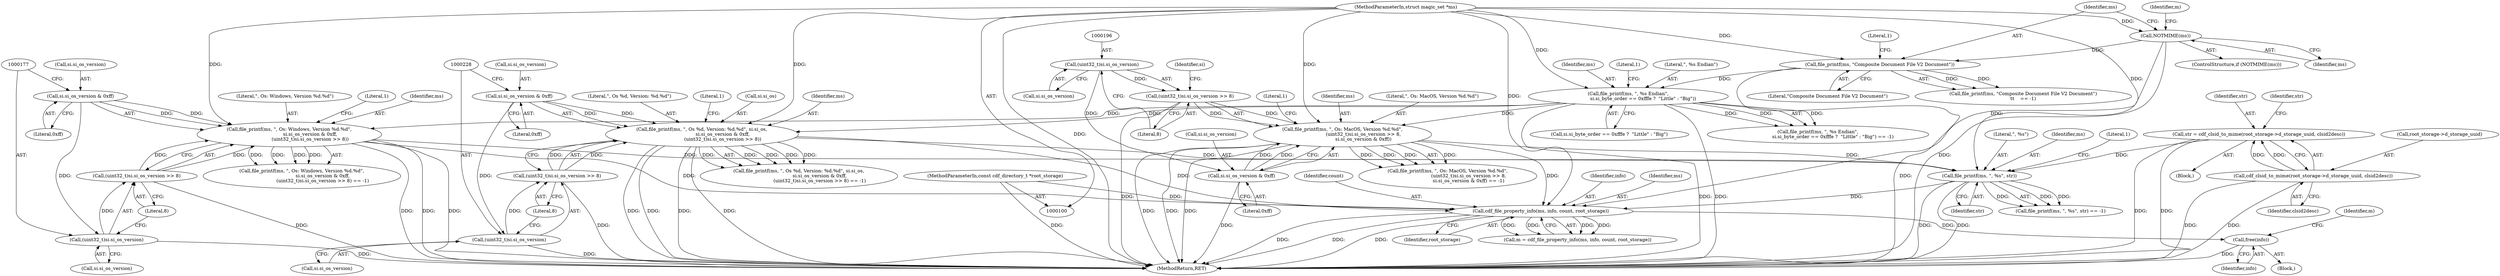 digraph "0_file_6d209c1c489457397a5763bca4b28e43aac90391_1@API" {
"1000269" [label="(Call,free(info))"];
"1000264" [label="(Call,cdf_file_property_info(ms, info, count, root_storage))"];
"1000167" [label="(Call,file_printf(ms, \", Os: Windows, Version %d.%d\",\n                            si.si_os_version & 0xff,\n                            (uint32_t)si.si_os_version >> 8))"];
"1000143" [label="(Call,file_printf(ms, \", %s Endian\",\n                    si.si_byte_order == 0xfffe ?  \"Little\" : \"Big\"))"];
"1000133" [label="(Call,file_printf(ms, \"Composite Document File V2 Document\"))"];
"1000127" [label="(Call,NOTMIME(ms))"];
"1000101" [label="(MethodParameterIn,struct magic_set *ms)"];
"1000170" [label="(Call,si.si_os_version & 0xff)"];
"1000175" [label="(Call,(uint32_t)si.si_os_version >> 8)"];
"1000176" [label="(Call,(uint32_t)si.si_os_version)"];
"1000215" [label="(Call,file_printf(ms, \", Os %d, Version: %d.%d\", si.si_os,\n                            si.si_os_version & 0xff,\n                            (uint32_t)si.si_os_version >> 8))"];
"1000221" [label="(Call,si.si_os_version & 0xff)"];
"1000226" [label="(Call,(uint32_t)si.si_os_version >> 8)"];
"1000227" [label="(Call,(uint32_t)si.si_os_version)"];
"1000253" [label="(Call,file_printf(ms, \", %s\", str))"];
"1000191" [label="(Call,file_printf(ms, \", Os: MacOS, Version %d.%d\",\n                            (uint32_t)si.si_os_version >> 8,\n                            si.si_os_version & 0xff))"];
"1000194" [label="(Call,(uint32_t)si.si_os_version >> 8)"];
"1000195" [label="(Call,(uint32_t)si.si_os_version)"];
"1000201" [label="(Call,si.si_os_version & 0xff)"];
"1000242" [label="(Call,str = cdf_clsid_to_mime(root_storage->d_storage_uuid, clsid2desc))"];
"1000244" [label="(Call,cdf_clsid_to_mime(root_storage->d_storage_uuid, clsid2desc))"];
"1000104" [label="(MethodParameterIn,const cdf_directory_t *root_storage)"];
"1000197" [label="(Call,si.si_os_version)"];
"1000166" [label="(Call,file_printf(ms, \", Os: Windows, Version %d.%d\",\n                            si.si_os_version & 0xff,\n                            (uint32_t)si.si_os_version >> 8) == -1)"];
"1000242" [label="(Call,str = cdf_clsid_to_mime(root_storage->d_storage_uuid, clsid2desc))"];
"1000175" [label="(Call,(uint32_t)si.si_os_version >> 8)"];
"1000126" [label="(ControlStructure,if (NOTMIME(ms)))"];
"1000250" [label="(Identifier,str)"];
"1000243" [label="(Identifier,str)"];
"1000128" [label="(Identifier,ms)"];
"1000221" [label="(Call,si.si_os_version & 0xff)"];
"1000258" [label="(Literal,1)"];
"1000267" [label="(Identifier,count)"];
"1000194" [label="(Call,(uint32_t)si.si_os_version >> 8)"];
"1000191" [label="(Call,file_printf(ms, \", Os: MacOS, Version %d.%d\",\n                            (uint32_t)si.si_os_version >> 8,\n                            si.si_os_version & 0xff))"];
"1000232" [label="(Literal,8)"];
"1000143" [label="(Call,file_printf(ms, \", %s Endian\",\n                    si.si_byte_order == 0xfffe ?  \"Little\" : \"Big\"))"];
"1000137" [label="(Literal,1)"];
"1000167" [label="(Call,file_printf(ms, \", Os: Windows, Version %d.%d\",\n                            si.si_os_version & 0xff,\n                            (uint32_t)si.si_os_version >> 8))"];
"1000270" [label="(Identifier,info)"];
"1000215" [label="(Call,file_printf(ms, \", Os %d, Version: %d.%d\", si.si_os,\n                            si.si_os_version & 0xff,\n                            (uint32_t)si.si_os_version >> 8))"];
"1000222" [label="(Call,si.si_os_version)"];
"1000252" [label="(Call,file_printf(ms, \", %s\", str) == -1)"];
"1000256" [label="(Identifier,str)"];
"1000155" [label="(Literal,1)"];
"1000225" [label="(Literal,0xff)"];
"1000104" [label="(MethodParameterIn,const cdf_directory_t *root_storage)"];
"1000205" [label="(Literal,0xff)"];
"1000248" [label="(Identifier,clsid2desc)"];
"1000171" [label="(Call,si.si_os_version)"];
"1000190" [label="(Call,file_printf(ms, \", Os: MacOS, Version %d.%d\",\n                            (uint32_t)si.si_os_version >> 8,\n                            si.si_os_version & 0xff) == -1)"];
"1000142" [label="(Call,file_printf(ms, \", %s Endian\",\n                    si.si_byte_order == 0xfffe ?  \"Little\" : \"Big\") == -1)"];
"1000101" [label="(MethodParameterIn,struct magic_set *ms)"];
"1000135" [label="(Literal,\"Composite Document File V2 Document\")"];
"1000169" [label="(Literal,\", Os: Windows, Version %d.%d\")"];
"1000214" [label="(Call,file_printf(ms, \", Os %d, Version: %d.%d\", si.si_os,\n                            si.si_os_version & 0xff,\n                            (uint32_t)si.si_os_version >> 8) == -1)"];
"1000216" [label="(Identifier,ms)"];
"1000200" [label="(Literal,8)"];
"1000264" [label="(Call,cdf_file_property_info(ms, info, count, root_storage))"];
"1000203" [label="(Identifier,si)"];
"1000146" [label="(Call,si.si_byte_order == 0xfffe ?  \"Little\" : \"Big\")"];
"1000183" [label="(Literal,1)"];
"1000245" [label="(Call,root_storage->d_storage_uuid)"];
"1000178" [label="(Call,si.si_os_version)"];
"1000133" [label="(Call,file_printf(ms, \"Composite Document File V2 Document\"))"];
"1000217" [label="(Literal,\", Os %d, Version: %d.%d\")"];
"1000266" [label="(Identifier,info)"];
"1000229" [label="(Call,si.si_os_version)"];
"1000207" [label="(Literal,1)"];
"1000127" [label="(Call,NOTMIME(ms))"];
"1000265" [label="(Identifier,ms)"];
"1000168" [label="(Identifier,ms)"];
"1000255" [label="(Literal,\", %s\")"];
"1000202" [label="(Call,si.si_os_version)"];
"1000269" [label="(Call,free(info))"];
"1000241" [label="(Block,)"];
"1000253" [label="(Call,file_printf(ms, \", %s\", str))"];
"1000195" [label="(Call,(uint32_t)si.si_os_version)"];
"1000244" [label="(Call,cdf_clsid_to_mime(root_storage->d_storage_uuid, clsid2desc))"];
"1000201" [label="(Call,si.si_os_version & 0xff)"];
"1000268" [label="(Identifier,root_storage)"];
"1000263" [label="(Identifier,m)"];
"1000226" [label="(Call,(uint32_t)si.si_os_version >> 8)"];
"1000176" [label="(Call,(uint32_t)si.si_os_version)"];
"1000274" [label="(Identifier,m)"];
"1000280" [label="(MethodReturn,RET)"];
"1000170" [label="(Call,si.si_os_version & 0xff)"];
"1000132" [label="(Call,file_printf(ms, \"Composite Document File V2 Document\")\n\t\t    == -1)"];
"1000134" [label="(Identifier,ms)"];
"1000174" [label="(Literal,0xff)"];
"1000145" [label="(Literal,\", %s Endian\")"];
"1000218" [label="(Call,si.si_os)"];
"1000234" [label="(Literal,1)"];
"1000105" [label="(Block,)"];
"1000192" [label="(Identifier,ms)"];
"1000262" [label="(Call,m = cdf_file_property_info(ms, info, count, root_storage))"];
"1000193" [label="(Literal,\", Os: MacOS, Version %d.%d\")"];
"1000181" [label="(Literal,8)"];
"1000227" [label="(Call,(uint32_t)si.si_os_version)"];
"1000144" [label="(Identifier,ms)"];
"1000254" [label="(Identifier,ms)"];
"1000269" -> "1000105"  [label="AST: "];
"1000269" -> "1000270"  [label="CFG: "];
"1000270" -> "1000269"  [label="AST: "];
"1000274" -> "1000269"  [label="CFG: "];
"1000269" -> "1000280"  [label="DDG: "];
"1000264" -> "1000269"  [label="DDG: "];
"1000264" -> "1000262"  [label="AST: "];
"1000264" -> "1000268"  [label="CFG: "];
"1000265" -> "1000264"  [label="AST: "];
"1000266" -> "1000264"  [label="AST: "];
"1000267" -> "1000264"  [label="AST: "];
"1000268" -> "1000264"  [label="AST: "];
"1000262" -> "1000264"  [label="CFG: "];
"1000264" -> "1000280"  [label="DDG: "];
"1000264" -> "1000280"  [label="DDG: "];
"1000264" -> "1000280"  [label="DDG: "];
"1000264" -> "1000262"  [label="DDG: "];
"1000264" -> "1000262"  [label="DDG: "];
"1000264" -> "1000262"  [label="DDG: "];
"1000264" -> "1000262"  [label="DDG: "];
"1000167" -> "1000264"  [label="DDG: "];
"1000215" -> "1000264"  [label="DDG: "];
"1000253" -> "1000264"  [label="DDG: "];
"1000127" -> "1000264"  [label="DDG: "];
"1000191" -> "1000264"  [label="DDG: "];
"1000101" -> "1000264"  [label="DDG: "];
"1000104" -> "1000264"  [label="DDG: "];
"1000167" -> "1000166"  [label="AST: "];
"1000167" -> "1000175"  [label="CFG: "];
"1000168" -> "1000167"  [label="AST: "];
"1000169" -> "1000167"  [label="AST: "];
"1000170" -> "1000167"  [label="AST: "];
"1000175" -> "1000167"  [label="AST: "];
"1000183" -> "1000167"  [label="CFG: "];
"1000167" -> "1000280"  [label="DDG: "];
"1000167" -> "1000280"  [label="DDG: "];
"1000167" -> "1000280"  [label="DDG: "];
"1000167" -> "1000166"  [label="DDG: "];
"1000167" -> "1000166"  [label="DDG: "];
"1000167" -> "1000166"  [label="DDG: "];
"1000167" -> "1000166"  [label="DDG: "];
"1000143" -> "1000167"  [label="DDG: "];
"1000101" -> "1000167"  [label="DDG: "];
"1000170" -> "1000167"  [label="DDG: "];
"1000170" -> "1000167"  [label="DDG: "];
"1000175" -> "1000167"  [label="DDG: "];
"1000175" -> "1000167"  [label="DDG: "];
"1000167" -> "1000253"  [label="DDG: "];
"1000143" -> "1000142"  [label="AST: "];
"1000143" -> "1000146"  [label="CFG: "];
"1000144" -> "1000143"  [label="AST: "];
"1000145" -> "1000143"  [label="AST: "];
"1000146" -> "1000143"  [label="AST: "];
"1000155" -> "1000143"  [label="CFG: "];
"1000143" -> "1000280"  [label="DDG: "];
"1000143" -> "1000280"  [label="DDG: "];
"1000143" -> "1000142"  [label="DDG: "];
"1000143" -> "1000142"  [label="DDG: "];
"1000143" -> "1000142"  [label="DDG: "];
"1000133" -> "1000143"  [label="DDG: "];
"1000101" -> "1000143"  [label="DDG: "];
"1000143" -> "1000191"  [label="DDG: "];
"1000143" -> "1000215"  [label="DDG: "];
"1000133" -> "1000132"  [label="AST: "];
"1000133" -> "1000135"  [label="CFG: "];
"1000134" -> "1000133"  [label="AST: "];
"1000135" -> "1000133"  [label="AST: "];
"1000137" -> "1000133"  [label="CFG: "];
"1000133" -> "1000280"  [label="DDG: "];
"1000133" -> "1000132"  [label="DDG: "];
"1000133" -> "1000132"  [label="DDG: "];
"1000127" -> "1000133"  [label="DDG: "];
"1000101" -> "1000133"  [label="DDG: "];
"1000127" -> "1000126"  [label="AST: "];
"1000127" -> "1000128"  [label="CFG: "];
"1000128" -> "1000127"  [label="AST: "];
"1000134" -> "1000127"  [label="CFG: "];
"1000263" -> "1000127"  [label="CFG: "];
"1000127" -> "1000280"  [label="DDG: "];
"1000101" -> "1000127"  [label="DDG: "];
"1000101" -> "1000100"  [label="AST: "];
"1000101" -> "1000280"  [label="DDG: "];
"1000101" -> "1000191"  [label="DDG: "];
"1000101" -> "1000215"  [label="DDG: "];
"1000101" -> "1000253"  [label="DDG: "];
"1000170" -> "1000174"  [label="CFG: "];
"1000171" -> "1000170"  [label="AST: "];
"1000174" -> "1000170"  [label="AST: "];
"1000177" -> "1000170"  [label="CFG: "];
"1000170" -> "1000176"  [label="DDG: "];
"1000175" -> "1000181"  [label="CFG: "];
"1000176" -> "1000175"  [label="AST: "];
"1000181" -> "1000175"  [label="AST: "];
"1000175" -> "1000280"  [label="DDG: "];
"1000176" -> "1000175"  [label="DDG: "];
"1000176" -> "1000178"  [label="CFG: "];
"1000177" -> "1000176"  [label="AST: "];
"1000178" -> "1000176"  [label="AST: "];
"1000181" -> "1000176"  [label="CFG: "];
"1000176" -> "1000280"  [label="DDG: "];
"1000215" -> "1000214"  [label="AST: "];
"1000215" -> "1000226"  [label="CFG: "];
"1000216" -> "1000215"  [label="AST: "];
"1000217" -> "1000215"  [label="AST: "];
"1000218" -> "1000215"  [label="AST: "];
"1000221" -> "1000215"  [label="AST: "];
"1000226" -> "1000215"  [label="AST: "];
"1000234" -> "1000215"  [label="CFG: "];
"1000215" -> "1000280"  [label="DDG: "];
"1000215" -> "1000280"  [label="DDG: "];
"1000215" -> "1000280"  [label="DDG: "];
"1000215" -> "1000280"  [label="DDG: "];
"1000215" -> "1000214"  [label="DDG: "];
"1000215" -> "1000214"  [label="DDG: "];
"1000215" -> "1000214"  [label="DDG: "];
"1000215" -> "1000214"  [label="DDG: "];
"1000215" -> "1000214"  [label="DDG: "];
"1000221" -> "1000215"  [label="DDG: "];
"1000221" -> "1000215"  [label="DDG: "];
"1000226" -> "1000215"  [label="DDG: "];
"1000226" -> "1000215"  [label="DDG: "];
"1000215" -> "1000253"  [label="DDG: "];
"1000221" -> "1000225"  [label="CFG: "];
"1000222" -> "1000221"  [label="AST: "];
"1000225" -> "1000221"  [label="AST: "];
"1000228" -> "1000221"  [label="CFG: "];
"1000221" -> "1000227"  [label="DDG: "];
"1000226" -> "1000232"  [label="CFG: "];
"1000227" -> "1000226"  [label="AST: "];
"1000232" -> "1000226"  [label="AST: "];
"1000226" -> "1000280"  [label="DDG: "];
"1000227" -> "1000226"  [label="DDG: "];
"1000227" -> "1000229"  [label="CFG: "];
"1000228" -> "1000227"  [label="AST: "];
"1000229" -> "1000227"  [label="AST: "];
"1000232" -> "1000227"  [label="CFG: "];
"1000227" -> "1000280"  [label="DDG: "];
"1000253" -> "1000252"  [label="AST: "];
"1000253" -> "1000256"  [label="CFG: "];
"1000254" -> "1000253"  [label="AST: "];
"1000255" -> "1000253"  [label="AST: "];
"1000256" -> "1000253"  [label="AST: "];
"1000258" -> "1000253"  [label="CFG: "];
"1000253" -> "1000280"  [label="DDG: "];
"1000253" -> "1000280"  [label="DDG: "];
"1000253" -> "1000252"  [label="DDG: "];
"1000253" -> "1000252"  [label="DDG: "];
"1000253" -> "1000252"  [label="DDG: "];
"1000191" -> "1000253"  [label="DDG: "];
"1000242" -> "1000253"  [label="DDG: "];
"1000191" -> "1000190"  [label="AST: "];
"1000191" -> "1000201"  [label="CFG: "];
"1000192" -> "1000191"  [label="AST: "];
"1000193" -> "1000191"  [label="AST: "];
"1000194" -> "1000191"  [label="AST: "];
"1000201" -> "1000191"  [label="AST: "];
"1000207" -> "1000191"  [label="CFG: "];
"1000191" -> "1000280"  [label="DDG: "];
"1000191" -> "1000280"  [label="DDG: "];
"1000191" -> "1000280"  [label="DDG: "];
"1000191" -> "1000190"  [label="DDG: "];
"1000191" -> "1000190"  [label="DDG: "];
"1000191" -> "1000190"  [label="DDG: "];
"1000191" -> "1000190"  [label="DDG: "];
"1000194" -> "1000191"  [label="DDG: "];
"1000194" -> "1000191"  [label="DDG: "];
"1000201" -> "1000191"  [label="DDG: "];
"1000201" -> "1000191"  [label="DDG: "];
"1000194" -> "1000200"  [label="CFG: "];
"1000195" -> "1000194"  [label="AST: "];
"1000200" -> "1000194"  [label="AST: "];
"1000203" -> "1000194"  [label="CFG: "];
"1000194" -> "1000280"  [label="DDG: "];
"1000195" -> "1000194"  [label="DDG: "];
"1000195" -> "1000197"  [label="CFG: "];
"1000196" -> "1000195"  [label="AST: "];
"1000197" -> "1000195"  [label="AST: "];
"1000200" -> "1000195"  [label="CFG: "];
"1000195" -> "1000201"  [label="DDG: "];
"1000201" -> "1000205"  [label="CFG: "];
"1000202" -> "1000201"  [label="AST: "];
"1000205" -> "1000201"  [label="AST: "];
"1000201" -> "1000280"  [label="DDG: "];
"1000242" -> "1000241"  [label="AST: "];
"1000242" -> "1000244"  [label="CFG: "];
"1000243" -> "1000242"  [label="AST: "];
"1000244" -> "1000242"  [label="AST: "];
"1000250" -> "1000242"  [label="CFG: "];
"1000242" -> "1000280"  [label="DDG: "];
"1000242" -> "1000280"  [label="DDG: "];
"1000244" -> "1000242"  [label="DDG: "];
"1000244" -> "1000242"  [label="DDG: "];
"1000244" -> "1000248"  [label="CFG: "];
"1000245" -> "1000244"  [label="AST: "];
"1000248" -> "1000244"  [label="AST: "];
"1000244" -> "1000280"  [label="DDG: "];
"1000244" -> "1000280"  [label="DDG: "];
"1000104" -> "1000100"  [label="AST: "];
"1000104" -> "1000280"  [label="DDG: "];
}
